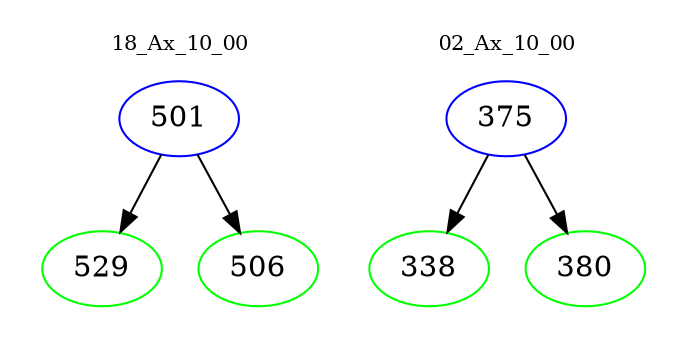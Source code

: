 digraph{
subgraph cluster_0 {
color = white
label = "18_Ax_10_00";
fontsize=10;
T0_501 [label="501", color="blue"]
T0_501 -> T0_529 [color="black"]
T0_529 [label="529", color="green"]
T0_501 -> T0_506 [color="black"]
T0_506 [label="506", color="green"]
}
subgraph cluster_1 {
color = white
label = "02_Ax_10_00";
fontsize=10;
T1_375 [label="375", color="blue"]
T1_375 -> T1_338 [color="black"]
T1_338 [label="338", color="green"]
T1_375 -> T1_380 [color="black"]
T1_380 [label="380", color="green"]
}
}
